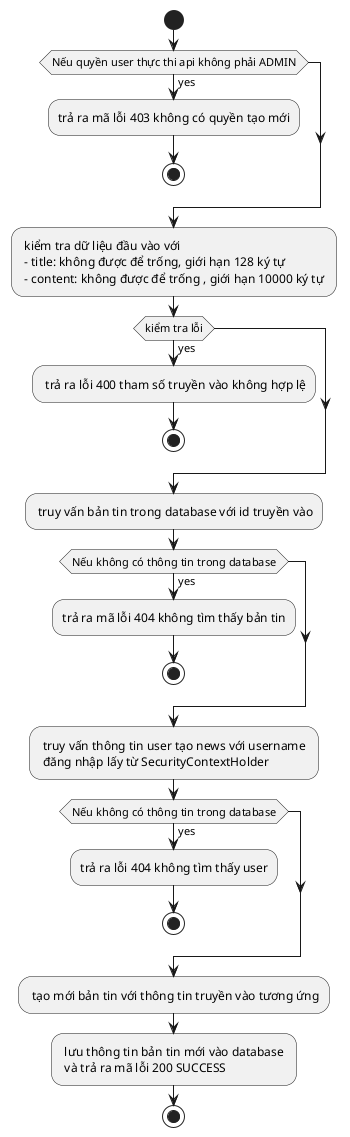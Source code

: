 @startuml
start
if (Nếu quyền user thực thi api không phải ADMIN) is (yes) then
  :trả ra mã lỗi 403 không có quyền tạo mới;
  stop
endif
: kiểm tra dữ liệu đầu vào với \n - title: không được để trống, giới hạn 128 ký tự \n - content: không được để trống , giới hạn 10000 ký tự ;
   if (kiểm tra lỗi) is (yes) then
     : trả ra lỗi 400 tham số truyền vào không hợp lệ;
     stop
   endif
 : truy vấn bản tin trong database với id truyền vào;
 if (Nếu không có thông tin trong database) is (yes) then
   :trả ra mã lỗi 404 không tìm thấy bản tin;
   stop
 endif
 : truy vấn thông tin user tạo news với username \n đăng nhập lấy từ SecurityContextHolder;
  if (Nếu không có thông tin trong database) is (yes) then
    :trả ra lỗi 404 không tìm thấy user;
  stop
  endif
  : tạo mới bản tin với thông tin truyền vào tương ứng;
 : lưu thông tin bản tin mới vào database \n và trả ra mã lỗi 200 SUCCESS;
stop
@enduml
